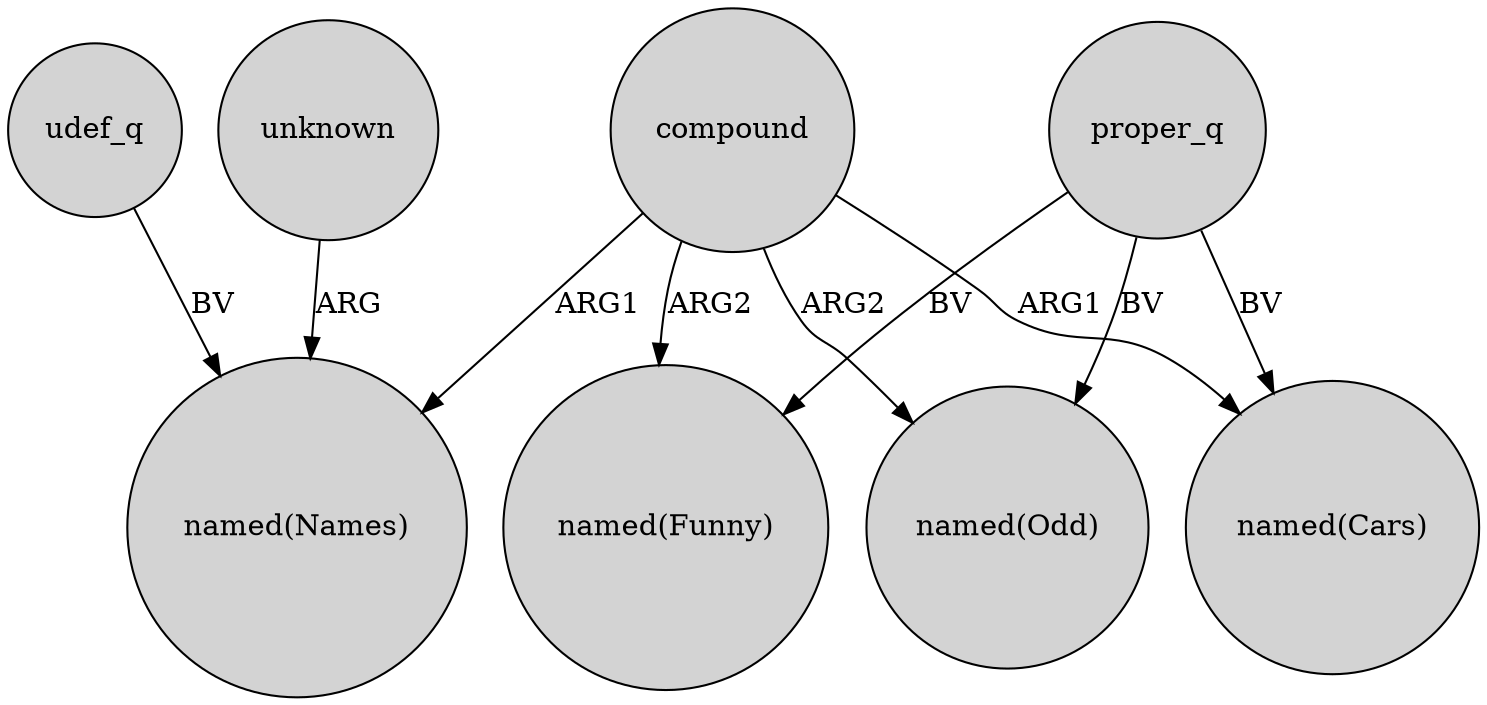 digraph {
	node [shape=circle style=filled]
	compound -> "named(Names)" [label=ARG1]
	proper_q -> "named(Odd)" [label=BV]
	compound -> "named(Cars)" [label=ARG1]
	udef_q -> "named(Names)" [label=BV]
	compound -> "named(Odd)" [label=ARG2]
	proper_q -> "named(Cars)" [label=BV]
	compound -> "named(Funny)" [label=ARG2]
	proper_q -> "named(Funny)" [label=BV]
	unknown -> "named(Names)" [label=ARG]
}
